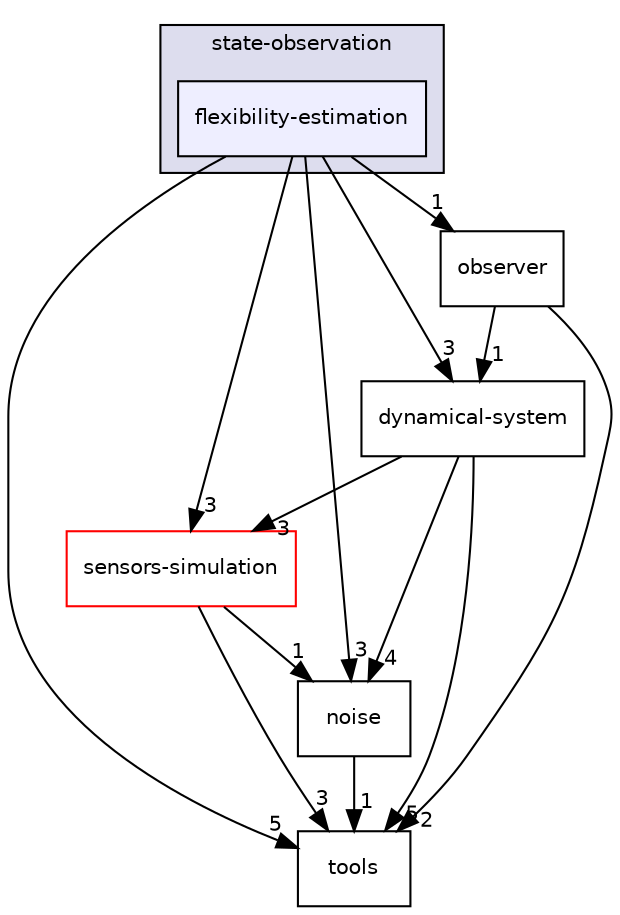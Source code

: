 digraph "include/state-observation/flexibility-estimation" {
  compound=true
  node [ fontsize="10", fontname="Helvetica"];
  edge [ labelfontsize="10", labelfontname="Helvetica"];
  subgraph clusterdir_83a5adf5943f4a4b3f547bb1caea8ebc {
    graph [ bgcolor="#ddddee", pencolor="black", label="state-observation" fontname="Helvetica", fontsize="10", URL="dir_83a5adf5943f4a4b3f547bb1caea8ebc.html"]
  dir_af263ed31e7d5e1974340c16f9c2f8e6 [shape=box, label="flexibility-estimation", style="filled", fillcolor="#eeeeff", pencolor="black", URL="dir_af263ed31e7d5e1974340c16f9c2f8e6.html"];
  }
  dir_10173d511f8d64922babfe9876d221d4 [shape=box label="tools" URL="dir_10173d511f8d64922babfe9876d221d4.html"];
  dir_2561071a805c5ec499f97a9e3197d13a [shape=box label="sensors-simulation" fillcolor="white" style="filled" color="red" URL="dir_2561071a805c5ec499f97a9e3197d13a.html"];
  dir_1590af73df7e3bdf8b13ca2f501650d1 [shape=box label="dynamical-system" URL="dir_1590af73df7e3bdf8b13ca2f501650d1.html"];
  dir_6fbd0b0e2cb21ce00ddd2cc4e06b3785 [shape=box label="noise" URL="dir_6fbd0b0e2cb21ce00ddd2cc4e06b3785.html"];
  dir_c4c28657b08aec13789223b1c69a0431 [shape=box label="observer" URL="dir_c4c28657b08aec13789223b1c69a0431.html"];
  dir_2561071a805c5ec499f97a9e3197d13a->dir_10173d511f8d64922babfe9876d221d4 [headlabel="3", labeldistance=1.5 headhref="dir_000008_000010.html"];
  dir_2561071a805c5ec499f97a9e3197d13a->dir_6fbd0b0e2cb21ce00ddd2cc4e06b3785 [headlabel="1", labeldistance=1.5 headhref="dir_000008_000006.html"];
  dir_1590af73df7e3bdf8b13ca2f501650d1->dir_10173d511f8d64922babfe9876d221d4 [headlabel="5", labeldistance=1.5 headhref="dir_000002_000010.html"];
  dir_1590af73df7e3bdf8b13ca2f501650d1->dir_2561071a805c5ec499f97a9e3197d13a [headlabel="3", labeldistance=1.5 headhref="dir_000002_000008.html"];
  dir_1590af73df7e3bdf8b13ca2f501650d1->dir_6fbd0b0e2cb21ce00ddd2cc4e06b3785 [headlabel="4", labeldistance=1.5 headhref="dir_000002_000006.html"];
  dir_6fbd0b0e2cb21ce00ddd2cc4e06b3785->dir_10173d511f8d64922babfe9876d221d4 [headlabel="1", labeldistance=1.5 headhref="dir_000006_000010.html"];
  dir_af263ed31e7d5e1974340c16f9c2f8e6->dir_10173d511f8d64922babfe9876d221d4 [headlabel="5", labeldistance=1.5 headhref="dir_000005_000010.html"];
  dir_af263ed31e7d5e1974340c16f9c2f8e6->dir_2561071a805c5ec499f97a9e3197d13a [headlabel="3", labeldistance=1.5 headhref="dir_000005_000008.html"];
  dir_af263ed31e7d5e1974340c16f9c2f8e6->dir_1590af73df7e3bdf8b13ca2f501650d1 [headlabel="3", labeldistance=1.5 headhref="dir_000005_000002.html"];
  dir_af263ed31e7d5e1974340c16f9c2f8e6->dir_6fbd0b0e2cb21ce00ddd2cc4e06b3785 [headlabel="3", labeldistance=1.5 headhref="dir_000005_000006.html"];
  dir_af263ed31e7d5e1974340c16f9c2f8e6->dir_c4c28657b08aec13789223b1c69a0431 [headlabel="1", labeldistance=1.5 headhref="dir_000005_000007.html"];
  dir_c4c28657b08aec13789223b1c69a0431->dir_10173d511f8d64922babfe9876d221d4 [headlabel="2", labeldistance=1.5 headhref="dir_000007_000010.html"];
  dir_c4c28657b08aec13789223b1c69a0431->dir_1590af73df7e3bdf8b13ca2f501650d1 [headlabel="1", labeldistance=1.5 headhref="dir_000007_000002.html"];
}
